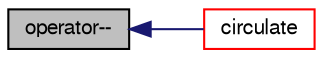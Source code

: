 digraph "operator--"
{
  bgcolor="transparent";
  edge [fontname="FreeSans",fontsize="10",labelfontname="FreeSans",labelfontsize="10"];
  node [fontname="FreeSans",fontsize="10",shape=record];
  rankdir="LR";
  Node85 [label="operator--",height=0.2,width=0.4,color="black", fillcolor="grey75", style="filled", fontcolor="black"];
  Node85 -> Node86 [dir="back",color="midnightblue",fontsize="10",style="solid",fontname="FreeSans"];
  Node86 [label="circulate",height=0.2,width=0.4,color="red",URL="$a25654.html#a8e383eb75e1bb1a055573422df46c730",tooltip="Circulate around the list in the given direction. "];
}
